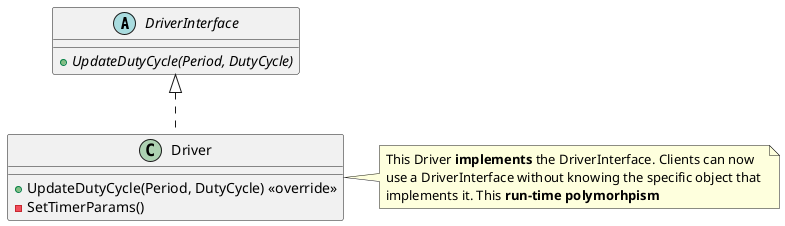 @startuml


abstract class DriverInterface {
	+{abstract} UpdateDutyCycle(Period, DutyCycle)
}

class Driver {
	+UpdateDutyCycle(Period, DutyCycle) <<override>>
	-SetTimerParams()
}

note right of Driver
	This Driver <b>implements</b> the DriverInterface. Clients can now
	use a DriverInterface without knowing the specific object that 
	implements it. This <b>run-time polymorhpism</b>
end note


Driver .up.|> DriverInterface 


@enduml
